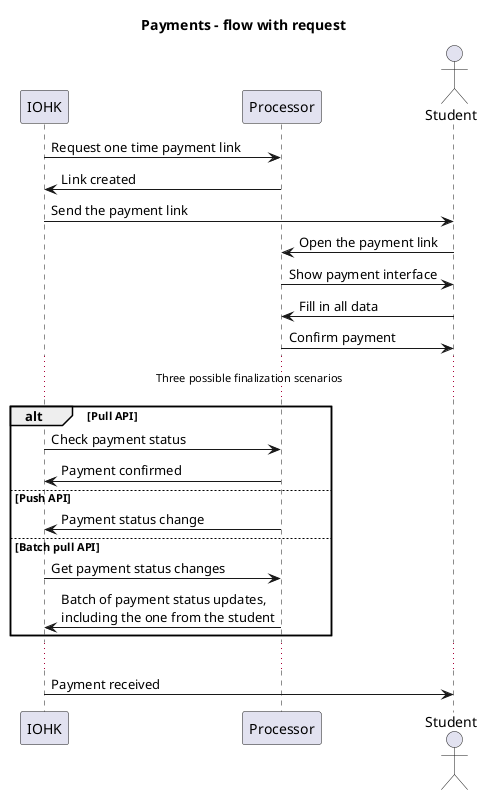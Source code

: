 @startuml
title Payments - flow with request

participant IOHK
participant Processor
actor Student

IOHK -> Processor : Request one time payment link
Processor -> IOHK : Link created
IOHK -> Student : Send the payment link

Student -> Processor : Open the payment link
Processor -> Student : Show payment interface
Student -> Processor : Fill in all data
Processor -> Student : Confirm payment

...Three possible finalization scenarios...

alt Pull API
  IOHK -> Processor : Check payment status
  Processor -> IOHK : Payment confirmed

else Push API
  Processor -> IOHK: Payment status change

else Batch pull API
  IOHK -> Processor : Get payment status changes
  Processor -> IOHK : Batch of payment status updates,\nincluding the one from the student
end
...
IOHK -> Student : Payment received
@enduml

